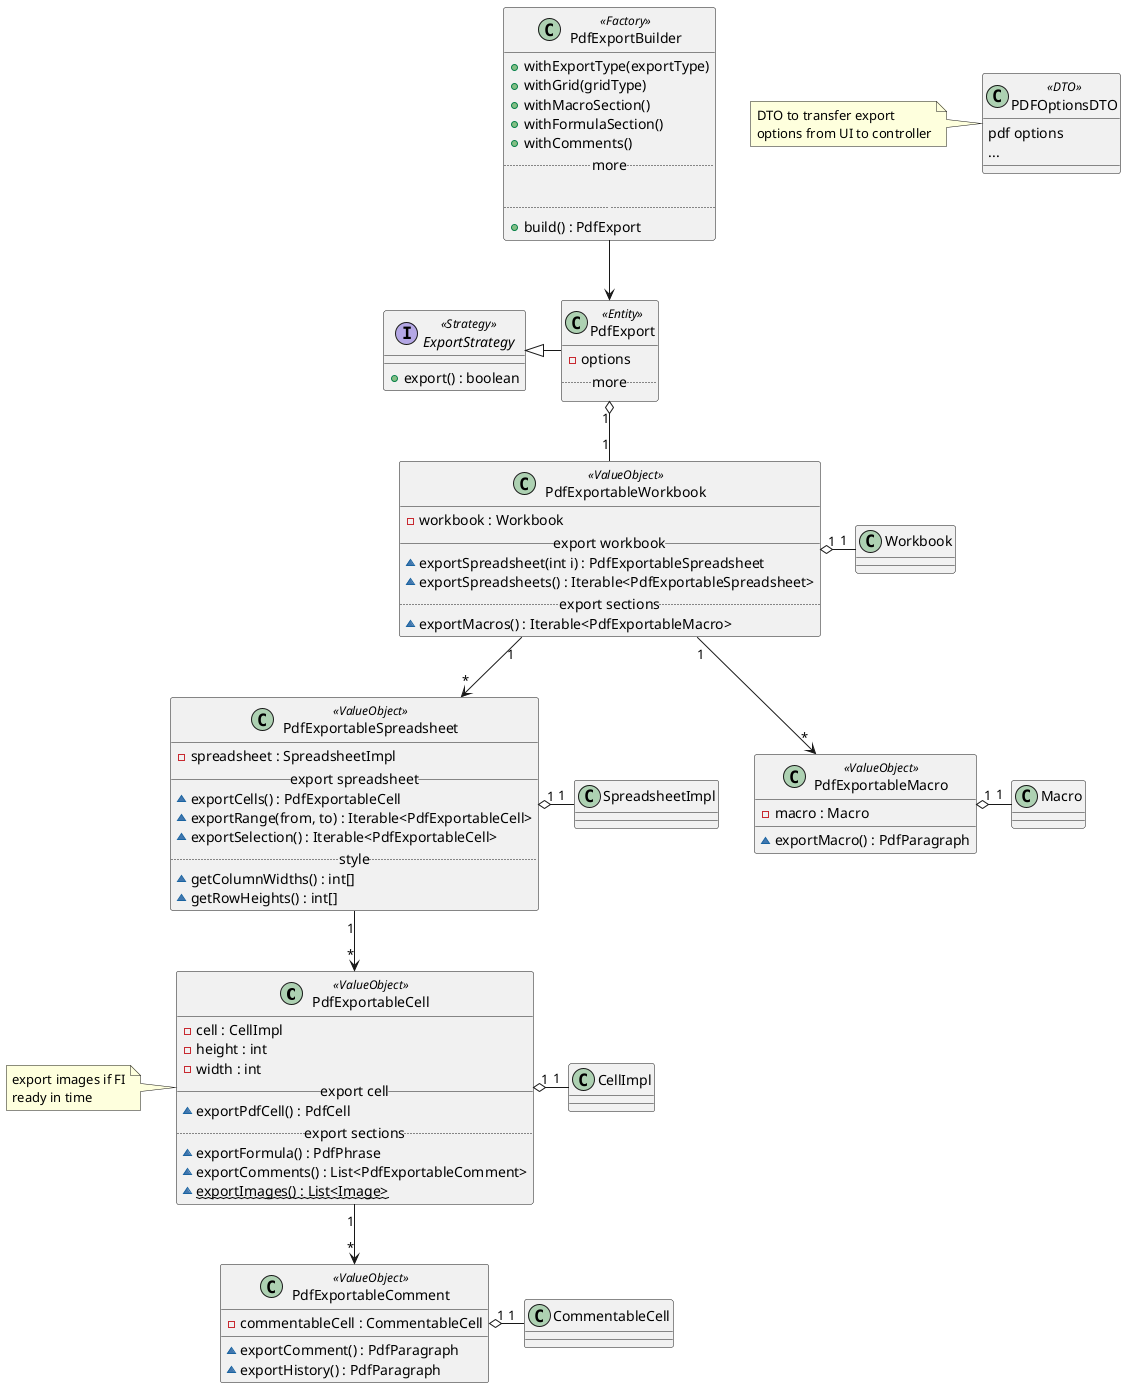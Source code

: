@startuml complete_pdf_export_dm.png

/' *** BIZ RULES *** '/

class PdfExportableCell <<ValueObject>> {
    - cell : CellImpl
    - height : int
    - width : int
    __ export cell __
    ~ exportPdfCell() : PdfCell
    .. export sections ..
    ~ exportFormula() : PdfPhrase
    ~ exportComments() : List<PdfExportableComment>
    ~ ~~exportImages() : List<Image>~~
}

note left
export images if FI
ready in time
end note

class PdfExportableComment <<ValueObject>> {
    - commentableCell : CommentableCell
    /' **** Behaviour **** '/
    ~ exportComment() : PdfParagraph
    ~ exportHistory() : PdfParagraph
}

class PdfExportableMacro <<ValueObject>> {
    - macro : Macro
    ~ exportMacro() : PdfParagraph
}

class PdfExportableSpreadsheet <<ValueObject>> {
    - spreadsheet : SpreadsheetImpl
    __ export spreadsheet __
    ~ exportCells() : PdfExportableCell
    ~ exportRange(from, to) : Iterable<PdfExportableCell>
    ~ exportSelection() : Iterable<PdfExportableCell>
    .. style ..
    ~ getColumnWidths() : int[]
    ~ getRowHeights() : int[]
}

class PdfExportableWorkbook <<ValueObject>> {
    - workbook : Workbook
    __ export workbook __
    ~ exportSpreadsheet(int i) : PdfExportableSpreadsheet
    ~ exportSpreadsheets() : Iterable<PdfExportableSpreadsheet>
    .. export sections ..
    ~ exportMacros() : Iterable<PdfExportableMacro>
}

interface ExportStrategy <<Strategy>> {
    + export() : boolean
}

class PdfExport <<Entity>> {
    - options
    .. more ..
}

/' *** PURE FABRICATION *** '/

class PDFOptionsDTO <<DTO>> {
    pdf options
    ...
}
note left
DTO to transfer export
options from UI to controller
end note

class PdfExportBuilder <<Factory>> {
    + withExportType(exportType)
    + withGrid(gridType)
    + withMacroSection()
    + withFormulaSection()
    + withComments()
    .. more ..

    .. ..
    + build() : PdfExport
}

/' *** RELATIONS *** '/

PdfExportableCell "1" o- "1" CellImpl
PdfExportableCell "1" --> "*" PdfExportableComment
PdfExportableComment "1" o- "1" CommentableCell

PdfExportableSpreadsheet "1" --> "*" PdfExportableCell
PdfExportableSpreadsheet "1" o- "1" SpreadsheetImpl

PdfExportableWorkbook "1" o- "1" Workbook
PdfExportableWorkbook "1" --> "*" PdfExportableSpreadsheet
PdfExportableWorkbook "1" --> "*" PdfExportableMacro

PdfExportableMacro "1" o- "1" Macro

ExportStrategy <|- PdfExport

PdfExport "1" o-- "1" PdfExportableWorkbook

PdfExportBuilder --> PdfExport

@enduml